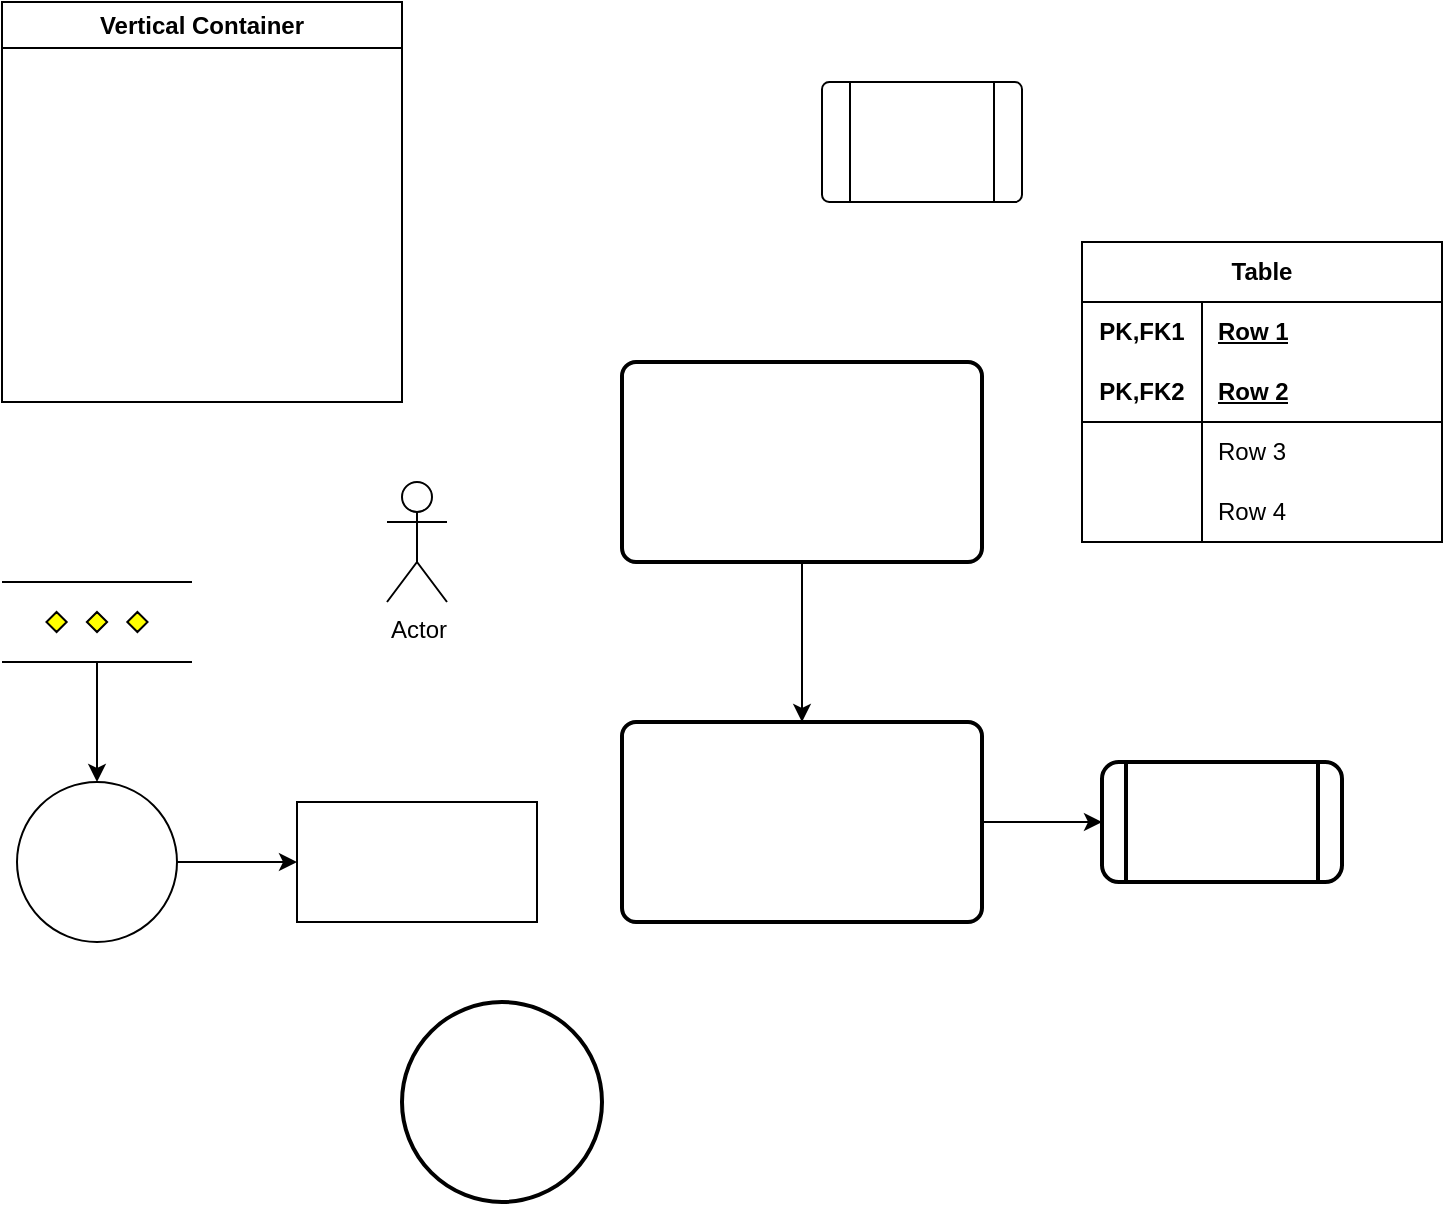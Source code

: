 <mxfile version="21.1.5" type="github">
  <diagram name="第 1 页" id="lu6B0Hw_VPDY_2OoZVJS">
    <mxGraphModel dx="1434" dy="782" grid="1" gridSize="10" guides="1" tooltips="1" connect="1" arrows="1" fold="1" page="1" pageScale="1" pageWidth="827" pageHeight="1169" math="0" shadow="0">
      <root>
        <mxCell id="0" />
        <mxCell id="1" parent="0" />
        <mxCell id="F5_vEU0M_nDhVuspZ7HD-4" value="Vertical Container" style="swimlane;whiteSpace=wrap;html=1;" parent="1" vertex="1">
          <mxGeometry x="60" y="100" width="200" height="200" as="geometry">
            <mxRectangle x="300" y="80" width="140" height="30" as="alternateBounds" />
          </mxGeometry>
        </mxCell>
        <mxCell id="yJ2q5QAs6dadefzjpElN-1" value="Actor" style="shape=umlActor;verticalLabelPosition=bottom;verticalAlign=top;html=1;outlineConnect=0;" vertex="1" parent="1">
          <mxGeometry x="252.5" y="340" width="30" height="60" as="geometry" />
        </mxCell>
        <mxCell id="yJ2q5QAs6dadefzjpElN-2" value="" style="strokeWidth=2;html=1;shape=mxgraph.flowchart.start_2;whiteSpace=wrap;" vertex="1" parent="1">
          <mxGeometry x="260" y="600" width="100" height="100" as="geometry" />
        </mxCell>
        <mxCell id="yJ2q5QAs6dadefzjpElN-5" value="" style="edgeStyle=orthogonalEdgeStyle;rounded=0;orthogonalLoop=1;jettySize=auto;html=1;" edge="1" parent="1" source="yJ2q5QAs6dadefzjpElN-3" target="yJ2q5QAs6dadefzjpElN-4">
          <mxGeometry relative="1" as="geometry" />
        </mxCell>
        <mxCell id="yJ2q5QAs6dadefzjpElN-3" value="" style="rounded=1;whiteSpace=wrap;html=1;absoluteArcSize=1;arcSize=14;strokeWidth=2;" vertex="1" parent="1">
          <mxGeometry x="370" y="280" width="180" height="100" as="geometry" />
        </mxCell>
        <mxCell id="yJ2q5QAs6dadefzjpElN-7" value="" style="edgeStyle=orthogonalEdgeStyle;rounded=0;orthogonalLoop=1;jettySize=auto;html=1;" edge="1" parent="1" source="yJ2q5QAs6dadefzjpElN-4" target="yJ2q5QAs6dadefzjpElN-6">
          <mxGeometry relative="1" as="geometry" />
        </mxCell>
        <mxCell id="yJ2q5QAs6dadefzjpElN-4" value="" style="rounded=1;whiteSpace=wrap;html=1;absoluteArcSize=1;arcSize=14;strokeWidth=2;" vertex="1" parent="1">
          <mxGeometry x="370" y="460" width="180" height="100" as="geometry" />
        </mxCell>
        <mxCell id="yJ2q5QAs6dadefzjpElN-6" value="" style="shape=process;whiteSpace=wrap;html=1;backgroundOutline=1;rounded=1;arcSize=14;strokeWidth=2;" vertex="1" parent="1">
          <mxGeometry x="610" y="480" width="120" height="60" as="geometry" />
        </mxCell>
        <mxCell id="yJ2q5QAs6dadefzjpElN-8" value="" style="verticalLabelPosition=bottom;verticalAlign=top;html=1;shape=process;whiteSpace=wrap;rounded=1;size=0.14;arcSize=6;" vertex="1" parent="1">
          <mxGeometry x="470" y="140" width="100" height="60" as="geometry" />
        </mxCell>
        <mxCell id="yJ2q5QAs6dadefzjpElN-11" value="" style="edgeStyle=orthogonalEdgeStyle;rounded=0;orthogonalLoop=1;jettySize=auto;html=1;" edge="1" parent="1" source="yJ2q5QAs6dadefzjpElN-9" target="yJ2q5QAs6dadefzjpElN-10">
          <mxGeometry relative="1" as="geometry" />
        </mxCell>
        <mxCell id="yJ2q5QAs6dadefzjpElN-9" value="" style="verticalLabelPosition=bottom;verticalAlign=top;html=1;shape=mxgraph.flowchart.parallel_mode;pointerEvents=1" vertex="1" parent="1">
          <mxGeometry x="60" y="390" width="95" height="40" as="geometry" />
        </mxCell>
        <mxCell id="yJ2q5QAs6dadefzjpElN-13" value="" style="edgeStyle=orthogonalEdgeStyle;rounded=0;orthogonalLoop=1;jettySize=auto;html=1;" edge="1" parent="1" source="yJ2q5QAs6dadefzjpElN-10" target="yJ2q5QAs6dadefzjpElN-12">
          <mxGeometry relative="1" as="geometry" />
        </mxCell>
        <mxCell id="yJ2q5QAs6dadefzjpElN-10" value="" style="ellipse;whiteSpace=wrap;html=1;verticalAlign=top;" vertex="1" parent="1">
          <mxGeometry x="67.5" y="490" width="80" height="80" as="geometry" />
        </mxCell>
        <mxCell id="yJ2q5QAs6dadefzjpElN-12" value="" style="whiteSpace=wrap;html=1;verticalAlign=top;" vertex="1" parent="1">
          <mxGeometry x="207.5" y="500" width="120" height="60" as="geometry" />
        </mxCell>
        <mxCell id="yJ2q5QAs6dadefzjpElN-14" value="Table" style="shape=table;startSize=30;container=1;collapsible=1;childLayout=tableLayout;fixedRows=1;rowLines=0;fontStyle=1;align=center;resizeLast=1;html=1;whiteSpace=wrap;" vertex="1" parent="1">
          <mxGeometry x="600" y="220" width="180" height="150" as="geometry" />
        </mxCell>
        <mxCell id="yJ2q5QAs6dadefzjpElN-15" value="" style="shape=tableRow;horizontal=0;startSize=0;swimlaneHead=0;swimlaneBody=0;fillColor=none;collapsible=0;dropTarget=0;points=[[0,0.5],[1,0.5]];portConstraint=eastwest;top=0;left=0;right=0;bottom=0;html=1;" vertex="1" parent="yJ2q5QAs6dadefzjpElN-14">
          <mxGeometry y="30" width="180" height="30" as="geometry" />
        </mxCell>
        <mxCell id="yJ2q5QAs6dadefzjpElN-16" value="PK,FK1" style="shape=partialRectangle;connectable=0;fillColor=none;top=0;left=0;bottom=0;right=0;fontStyle=1;overflow=hidden;html=1;whiteSpace=wrap;" vertex="1" parent="yJ2q5QAs6dadefzjpElN-15">
          <mxGeometry width="60" height="30" as="geometry">
            <mxRectangle width="60" height="30" as="alternateBounds" />
          </mxGeometry>
        </mxCell>
        <mxCell id="yJ2q5QAs6dadefzjpElN-17" value="Row 1" style="shape=partialRectangle;connectable=0;fillColor=none;top=0;left=0;bottom=0;right=0;align=left;spacingLeft=6;fontStyle=5;overflow=hidden;html=1;whiteSpace=wrap;" vertex="1" parent="yJ2q5QAs6dadefzjpElN-15">
          <mxGeometry x="60" width="120" height="30" as="geometry">
            <mxRectangle width="120" height="30" as="alternateBounds" />
          </mxGeometry>
        </mxCell>
        <mxCell id="yJ2q5QAs6dadefzjpElN-18" value="" style="shape=tableRow;horizontal=0;startSize=0;swimlaneHead=0;swimlaneBody=0;fillColor=none;collapsible=0;dropTarget=0;points=[[0,0.5],[1,0.5]];portConstraint=eastwest;top=0;left=0;right=0;bottom=1;html=1;" vertex="1" parent="yJ2q5QAs6dadefzjpElN-14">
          <mxGeometry y="60" width="180" height="30" as="geometry" />
        </mxCell>
        <mxCell id="yJ2q5QAs6dadefzjpElN-19" value="PK,FK2" style="shape=partialRectangle;connectable=0;fillColor=none;top=0;left=0;bottom=0;right=0;fontStyle=1;overflow=hidden;html=1;whiteSpace=wrap;" vertex="1" parent="yJ2q5QAs6dadefzjpElN-18">
          <mxGeometry width="60" height="30" as="geometry">
            <mxRectangle width="60" height="30" as="alternateBounds" />
          </mxGeometry>
        </mxCell>
        <mxCell id="yJ2q5QAs6dadefzjpElN-20" value="Row 2" style="shape=partialRectangle;connectable=0;fillColor=none;top=0;left=0;bottom=0;right=0;align=left;spacingLeft=6;fontStyle=5;overflow=hidden;html=1;whiteSpace=wrap;" vertex="1" parent="yJ2q5QAs6dadefzjpElN-18">
          <mxGeometry x="60" width="120" height="30" as="geometry">
            <mxRectangle width="120" height="30" as="alternateBounds" />
          </mxGeometry>
        </mxCell>
        <mxCell id="yJ2q5QAs6dadefzjpElN-21" value="" style="shape=tableRow;horizontal=0;startSize=0;swimlaneHead=0;swimlaneBody=0;fillColor=none;collapsible=0;dropTarget=0;points=[[0,0.5],[1,0.5]];portConstraint=eastwest;top=0;left=0;right=0;bottom=0;html=1;" vertex="1" parent="yJ2q5QAs6dadefzjpElN-14">
          <mxGeometry y="90" width="180" height="30" as="geometry" />
        </mxCell>
        <mxCell id="yJ2q5QAs6dadefzjpElN-22" value="" style="shape=partialRectangle;connectable=0;fillColor=none;top=0;left=0;bottom=0;right=0;editable=1;overflow=hidden;html=1;whiteSpace=wrap;" vertex="1" parent="yJ2q5QAs6dadefzjpElN-21">
          <mxGeometry width="60" height="30" as="geometry">
            <mxRectangle width="60" height="30" as="alternateBounds" />
          </mxGeometry>
        </mxCell>
        <mxCell id="yJ2q5QAs6dadefzjpElN-23" value="Row 3" style="shape=partialRectangle;connectable=0;fillColor=none;top=0;left=0;bottom=0;right=0;align=left;spacingLeft=6;overflow=hidden;html=1;whiteSpace=wrap;" vertex="1" parent="yJ2q5QAs6dadefzjpElN-21">
          <mxGeometry x="60" width="120" height="30" as="geometry">
            <mxRectangle width="120" height="30" as="alternateBounds" />
          </mxGeometry>
        </mxCell>
        <mxCell id="yJ2q5QAs6dadefzjpElN-24" value="" style="shape=tableRow;horizontal=0;startSize=0;swimlaneHead=0;swimlaneBody=0;fillColor=none;collapsible=0;dropTarget=0;points=[[0,0.5],[1,0.5]];portConstraint=eastwest;top=0;left=0;right=0;bottom=0;html=1;" vertex="1" parent="yJ2q5QAs6dadefzjpElN-14">
          <mxGeometry y="120" width="180" height="30" as="geometry" />
        </mxCell>
        <mxCell id="yJ2q5QAs6dadefzjpElN-25" value="" style="shape=partialRectangle;connectable=0;fillColor=none;top=0;left=0;bottom=0;right=0;editable=1;overflow=hidden;html=1;whiteSpace=wrap;" vertex="1" parent="yJ2q5QAs6dadefzjpElN-24">
          <mxGeometry width="60" height="30" as="geometry">
            <mxRectangle width="60" height="30" as="alternateBounds" />
          </mxGeometry>
        </mxCell>
        <mxCell id="yJ2q5QAs6dadefzjpElN-26" value="Row 4" style="shape=partialRectangle;connectable=0;fillColor=none;top=0;left=0;bottom=0;right=0;align=left;spacingLeft=6;overflow=hidden;html=1;whiteSpace=wrap;" vertex="1" parent="yJ2q5QAs6dadefzjpElN-24">
          <mxGeometry x="60" width="120" height="30" as="geometry">
            <mxRectangle width="120" height="30" as="alternateBounds" />
          </mxGeometry>
        </mxCell>
      </root>
    </mxGraphModel>
  </diagram>
</mxfile>
